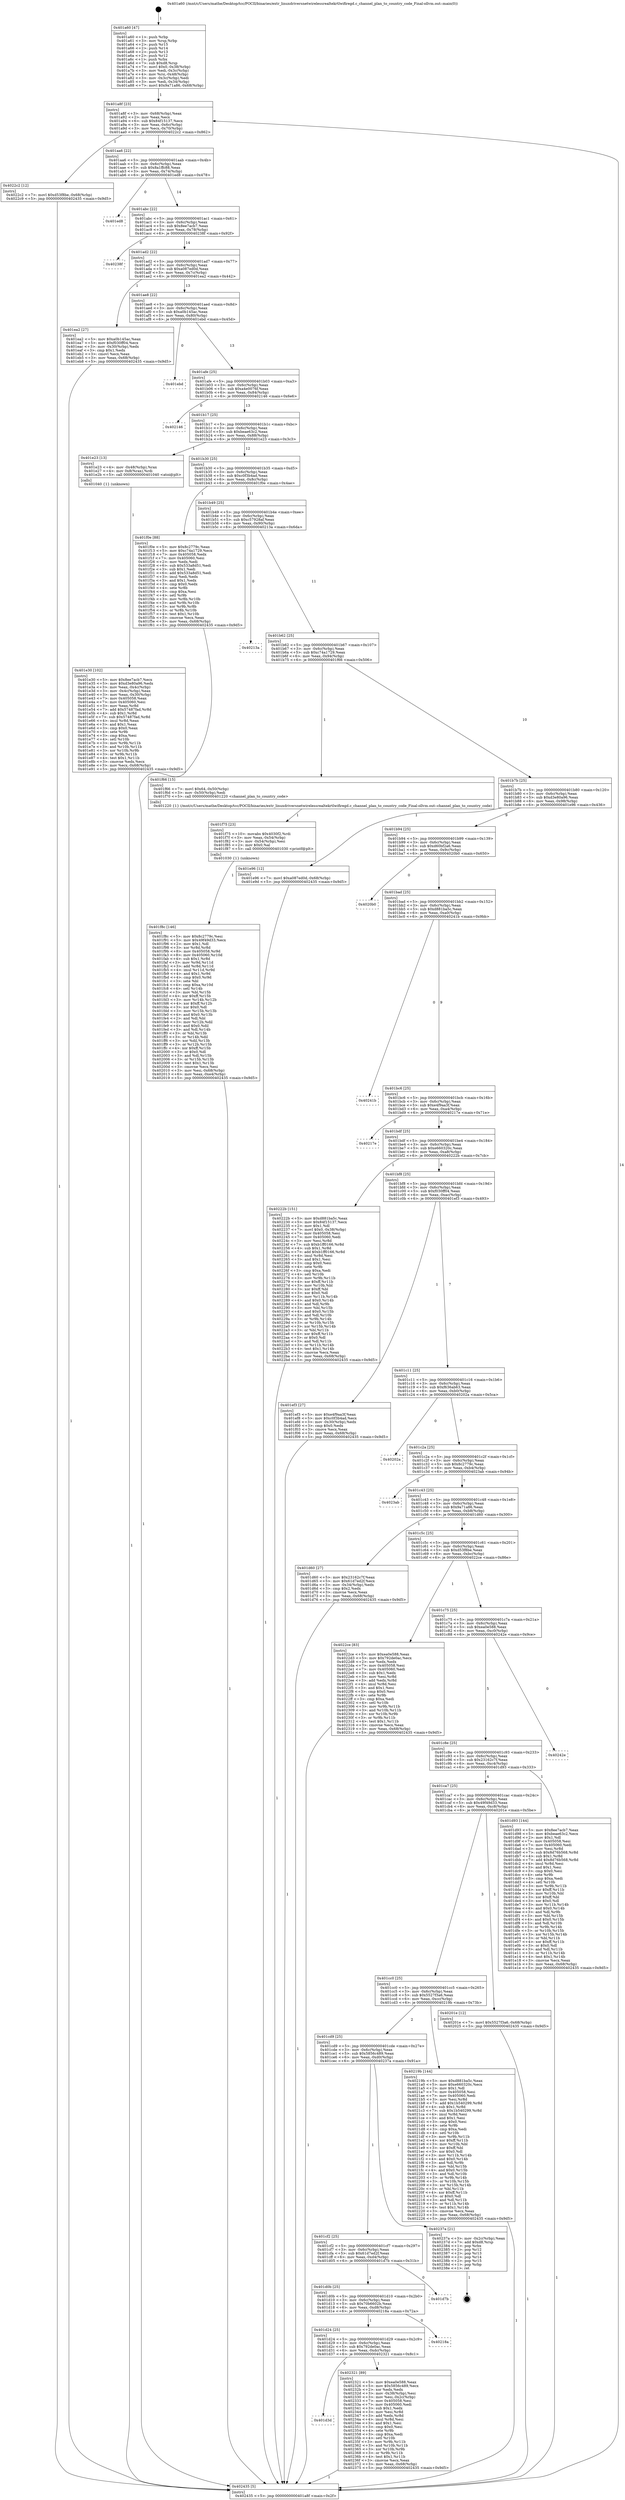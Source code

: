 digraph "0x401a60" {
  label = "0x401a60 (/mnt/c/Users/mathe/Desktop/tcc/POCII/binaries/extr_linuxdriversnetwirelessrealtekrtlwifiregd.c_channel_plan_to_country_code_Final-ollvm.out::main(0))"
  labelloc = "t"
  node[shape=record]

  Entry [label="",width=0.3,height=0.3,shape=circle,fillcolor=black,style=filled]
  "0x401a8f" [label="{
     0x401a8f [23]\l
     | [instrs]\l
     &nbsp;&nbsp;0x401a8f \<+3\>: mov -0x68(%rbp),%eax\l
     &nbsp;&nbsp;0x401a92 \<+2\>: mov %eax,%ecx\l
     &nbsp;&nbsp;0x401a94 \<+6\>: sub $0x84f15137,%ecx\l
     &nbsp;&nbsp;0x401a9a \<+3\>: mov %eax,-0x6c(%rbp)\l
     &nbsp;&nbsp;0x401a9d \<+3\>: mov %ecx,-0x70(%rbp)\l
     &nbsp;&nbsp;0x401aa0 \<+6\>: je 00000000004022c2 \<main+0x862\>\l
  }"]
  "0x4022c2" [label="{
     0x4022c2 [12]\l
     | [instrs]\l
     &nbsp;&nbsp;0x4022c2 \<+7\>: movl $0xd53f8be,-0x68(%rbp)\l
     &nbsp;&nbsp;0x4022c9 \<+5\>: jmp 0000000000402435 \<main+0x9d5\>\l
  }"]
  "0x401aa6" [label="{
     0x401aa6 [22]\l
     | [instrs]\l
     &nbsp;&nbsp;0x401aa6 \<+5\>: jmp 0000000000401aab \<main+0x4b\>\l
     &nbsp;&nbsp;0x401aab \<+3\>: mov -0x6c(%rbp),%eax\l
     &nbsp;&nbsp;0x401aae \<+5\>: sub $0x8a1ffc88,%eax\l
     &nbsp;&nbsp;0x401ab3 \<+3\>: mov %eax,-0x74(%rbp)\l
     &nbsp;&nbsp;0x401ab6 \<+6\>: je 0000000000401ed8 \<main+0x478\>\l
  }"]
  Exit [label="",width=0.3,height=0.3,shape=circle,fillcolor=black,style=filled,peripheries=2]
  "0x401ed8" [label="{
     0x401ed8\l
  }", style=dashed]
  "0x401abc" [label="{
     0x401abc [22]\l
     | [instrs]\l
     &nbsp;&nbsp;0x401abc \<+5\>: jmp 0000000000401ac1 \<main+0x61\>\l
     &nbsp;&nbsp;0x401ac1 \<+3\>: mov -0x6c(%rbp),%eax\l
     &nbsp;&nbsp;0x401ac4 \<+5\>: sub $0x8ee7acb7,%eax\l
     &nbsp;&nbsp;0x401ac9 \<+3\>: mov %eax,-0x78(%rbp)\l
     &nbsp;&nbsp;0x401acc \<+6\>: je 000000000040238f \<main+0x92f\>\l
  }"]
  "0x401d3d" [label="{
     0x401d3d\l
  }", style=dashed]
  "0x40238f" [label="{
     0x40238f\l
  }", style=dashed]
  "0x401ad2" [label="{
     0x401ad2 [22]\l
     | [instrs]\l
     &nbsp;&nbsp;0x401ad2 \<+5\>: jmp 0000000000401ad7 \<main+0x77\>\l
     &nbsp;&nbsp;0x401ad7 \<+3\>: mov -0x6c(%rbp),%eax\l
     &nbsp;&nbsp;0x401ada \<+5\>: sub $0xa087ed0d,%eax\l
     &nbsp;&nbsp;0x401adf \<+3\>: mov %eax,-0x7c(%rbp)\l
     &nbsp;&nbsp;0x401ae2 \<+6\>: je 0000000000401ea2 \<main+0x442\>\l
  }"]
  "0x402321" [label="{
     0x402321 [89]\l
     | [instrs]\l
     &nbsp;&nbsp;0x402321 \<+5\>: mov $0xea0e588,%eax\l
     &nbsp;&nbsp;0x402326 \<+5\>: mov $0x5856c489,%ecx\l
     &nbsp;&nbsp;0x40232b \<+2\>: xor %edx,%edx\l
     &nbsp;&nbsp;0x40232d \<+3\>: mov -0x38(%rbp),%esi\l
     &nbsp;&nbsp;0x402330 \<+3\>: mov %esi,-0x2c(%rbp)\l
     &nbsp;&nbsp;0x402333 \<+7\>: mov 0x405058,%esi\l
     &nbsp;&nbsp;0x40233a \<+7\>: mov 0x405060,%edi\l
     &nbsp;&nbsp;0x402341 \<+3\>: sub $0x1,%edx\l
     &nbsp;&nbsp;0x402344 \<+3\>: mov %esi,%r8d\l
     &nbsp;&nbsp;0x402347 \<+3\>: add %edx,%r8d\l
     &nbsp;&nbsp;0x40234a \<+4\>: imul %r8d,%esi\l
     &nbsp;&nbsp;0x40234e \<+3\>: and $0x1,%esi\l
     &nbsp;&nbsp;0x402351 \<+3\>: cmp $0x0,%esi\l
     &nbsp;&nbsp;0x402354 \<+4\>: sete %r9b\l
     &nbsp;&nbsp;0x402358 \<+3\>: cmp $0xa,%edi\l
     &nbsp;&nbsp;0x40235b \<+4\>: setl %r10b\l
     &nbsp;&nbsp;0x40235f \<+3\>: mov %r9b,%r11b\l
     &nbsp;&nbsp;0x402362 \<+3\>: and %r10b,%r11b\l
     &nbsp;&nbsp;0x402365 \<+3\>: xor %r10b,%r9b\l
     &nbsp;&nbsp;0x402368 \<+3\>: or %r9b,%r11b\l
     &nbsp;&nbsp;0x40236b \<+4\>: test $0x1,%r11b\l
     &nbsp;&nbsp;0x40236f \<+3\>: cmovne %ecx,%eax\l
     &nbsp;&nbsp;0x402372 \<+3\>: mov %eax,-0x68(%rbp)\l
     &nbsp;&nbsp;0x402375 \<+5\>: jmp 0000000000402435 \<main+0x9d5\>\l
  }"]
  "0x401ea2" [label="{
     0x401ea2 [27]\l
     | [instrs]\l
     &nbsp;&nbsp;0x401ea2 \<+5\>: mov $0xa0b145ac,%eax\l
     &nbsp;&nbsp;0x401ea7 \<+5\>: mov $0xf030ff04,%ecx\l
     &nbsp;&nbsp;0x401eac \<+3\>: mov -0x30(%rbp),%edx\l
     &nbsp;&nbsp;0x401eaf \<+3\>: cmp $0x1,%edx\l
     &nbsp;&nbsp;0x401eb2 \<+3\>: cmovl %ecx,%eax\l
     &nbsp;&nbsp;0x401eb5 \<+3\>: mov %eax,-0x68(%rbp)\l
     &nbsp;&nbsp;0x401eb8 \<+5\>: jmp 0000000000402435 \<main+0x9d5\>\l
  }"]
  "0x401ae8" [label="{
     0x401ae8 [22]\l
     | [instrs]\l
     &nbsp;&nbsp;0x401ae8 \<+5\>: jmp 0000000000401aed \<main+0x8d\>\l
     &nbsp;&nbsp;0x401aed \<+3\>: mov -0x6c(%rbp),%eax\l
     &nbsp;&nbsp;0x401af0 \<+5\>: sub $0xa0b145ac,%eax\l
     &nbsp;&nbsp;0x401af5 \<+3\>: mov %eax,-0x80(%rbp)\l
     &nbsp;&nbsp;0x401af8 \<+6\>: je 0000000000401ebd \<main+0x45d\>\l
  }"]
  "0x401d24" [label="{
     0x401d24 [25]\l
     | [instrs]\l
     &nbsp;&nbsp;0x401d24 \<+5\>: jmp 0000000000401d29 \<main+0x2c9\>\l
     &nbsp;&nbsp;0x401d29 \<+3\>: mov -0x6c(%rbp),%eax\l
     &nbsp;&nbsp;0x401d2c \<+5\>: sub $0x792de0ac,%eax\l
     &nbsp;&nbsp;0x401d31 \<+6\>: mov %eax,-0xdc(%rbp)\l
     &nbsp;&nbsp;0x401d37 \<+6\>: je 0000000000402321 \<main+0x8c1\>\l
  }"]
  "0x401ebd" [label="{
     0x401ebd\l
  }", style=dashed]
  "0x401afe" [label="{
     0x401afe [25]\l
     | [instrs]\l
     &nbsp;&nbsp;0x401afe \<+5\>: jmp 0000000000401b03 \<main+0xa3\>\l
     &nbsp;&nbsp;0x401b03 \<+3\>: mov -0x6c(%rbp),%eax\l
     &nbsp;&nbsp;0x401b06 \<+5\>: sub $0xa4e0076f,%eax\l
     &nbsp;&nbsp;0x401b0b \<+6\>: mov %eax,-0x84(%rbp)\l
     &nbsp;&nbsp;0x401b11 \<+6\>: je 0000000000402146 \<main+0x6e6\>\l
  }"]
  "0x40218a" [label="{
     0x40218a\l
  }", style=dashed]
  "0x402146" [label="{
     0x402146\l
  }", style=dashed]
  "0x401b17" [label="{
     0x401b17 [25]\l
     | [instrs]\l
     &nbsp;&nbsp;0x401b17 \<+5\>: jmp 0000000000401b1c \<main+0xbc\>\l
     &nbsp;&nbsp;0x401b1c \<+3\>: mov -0x6c(%rbp),%eax\l
     &nbsp;&nbsp;0x401b1f \<+5\>: sub $0xbeae63c2,%eax\l
     &nbsp;&nbsp;0x401b24 \<+6\>: mov %eax,-0x88(%rbp)\l
     &nbsp;&nbsp;0x401b2a \<+6\>: je 0000000000401e23 \<main+0x3c3\>\l
  }"]
  "0x401d0b" [label="{
     0x401d0b [25]\l
     | [instrs]\l
     &nbsp;&nbsp;0x401d0b \<+5\>: jmp 0000000000401d10 \<main+0x2b0\>\l
     &nbsp;&nbsp;0x401d10 \<+3\>: mov -0x6c(%rbp),%eax\l
     &nbsp;&nbsp;0x401d13 \<+5\>: sub $0x70b6602b,%eax\l
     &nbsp;&nbsp;0x401d18 \<+6\>: mov %eax,-0xd8(%rbp)\l
     &nbsp;&nbsp;0x401d1e \<+6\>: je 000000000040218a \<main+0x72a\>\l
  }"]
  "0x401e23" [label="{
     0x401e23 [13]\l
     | [instrs]\l
     &nbsp;&nbsp;0x401e23 \<+4\>: mov -0x48(%rbp),%rax\l
     &nbsp;&nbsp;0x401e27 \<+4\>: mov 0x8(%rax),%rdi\l
     &nbsp;&nbsp;0x401e2b \<+5\>: call 0000000000401040 \<atoi@plt\>\l
     | [calls]\l
     &nbsp;&nbsp;0x401040 \{1\} (unknown)\l
  }"]
  "0x401b30" [label="{
     0x401b30 [25]\l
     | [instrs]\l
     &nbsp;&nbsp;0x401b30 \<+5\>: jmp 0000000000401b35 \<main+0xd5\>\l
     &nbsp;&nbsp;0x401b35 \<+3\>: mov -0x6c(%rbp),%eax\l
     &nbsp;&nbsp;0x401b38 \<+5\>: sub $0xc0f3b4ad,%eax\l
     &nbsp;&nbsp;0x401b3d \<+6\>: mov %eax,-0x8c(%rbp)\l
     &nbsp;&nbsp;0x401b43 \<+6\>: je 0000000000401f0e \<main+0x4ae\>\l
  }"]
  "0x401d7b" [label="{
     0x401d7b\l
  }", style=dashed]
  "0x401f0e" [label="{
     0x401f0e [88]\l
     | [instrs]\l
     &nbsp;&nbsp;0x401f0e \<+5\>: mov $0x8c2779c,%eax\l
     &nbsp;&nbsp;0x401f13 \<+5\>: mov $0xc74a1729,%ecx\l
     &nbsp;&nbsp;0x401f18 \<+7\>: mov 0x405058,%edx\l
     &nbsp;&nbsp;0x401f1f \<+7\>: mov 0x405060,%esi\l
     &nbsp;&nbsp;0x401f26 \<+2\>: mov %edx,%edi\l
     &nbsp;&nbsp;0x401f28 \<+6\>: sub $0x533a8d51,%edi\l
     &nbsp;&nbsp;0x401f2e \<+3\>: sub $0x1,%edi\l
     &nbsp;&nbsp;0x401f31 \<+6\>: add $0x533a8d51,%edi\l
     &nbsp;&nbsp;0x401f37 \<+3\>: imul %edi,%edx\l
     &nbsp;&nbsp;0x401f3a \<+3\>: and $0x1,%edx\l
     &nbsp;&nbsp;0x401f3d \<+3\>: cmp $0x0,%edx\l
     &nbsp;&nbsp;0x401f40 \<+4\>: sete %r8b\l
     &nbsp;&nbsp;0x401f44 \<+3\>: cmp $0xa,%esi\l
     &nbsp;&nbsp;0x401f47 \<+4\>: setl %r9b\l
     &nbsp;&nbsp;0x401f4b \<+3\>: mov %r8b,%r10b\l
     &nbsp;&nbsp;0x401f4e \<+3\>: and %r9b,%r10b\l
     &nbsp;&nbsp;0x401f51 \<+3\>: xor %r9b,%r8b\l
     &nbsp;&nbsp;0x401f54 \<+3\>: or %r8b,%r10b\l
     &nbsp;&nbsp;0x401f57 \<+4\>: test $0x1,%r10b\l
     &nbsp;&nbsp;0x401f5b \<+3\>: cmovne %ecx,%eax\l
     &nbsp;&nbsp;0x401f5e \<+3\>: mov %eax,-0x68(%rbp)\l
     &nbsp;&nbsp;0x401f61 \<+5\>: jmp 0000000000402435 \<main+0x9d5\>\l
  }"]
  "0x401b49" [label="{
     0x401b49 [25]\l
     | [instrs]\l
     &nbsp;&nbsp;0x401b49 \<+5\>: jmp 0000000000401b4e \<main+0xee\>\l
     &nbsp;&nbsp;0x401b4e \<+3\>: mov -0x6c(%rbp),%eax\l
     &nbsp;&nbsp;0x401b51 \<+5\>: sub $0xc57928af,%eax\l
     &nbsp;&nbsp;0x401b56 \<+6\>: mov %eax,-0x90(%rbp)\l
     &nbsp;&nbsp;0x401b5c \<+6\>: je 000000000040213a \<main+0x6da\>\l
  }"]
  "0x401cf2" [label="{
     0x401cf2 [25]\l
     | [instrs]\l
     &nbsp;&nbsp;0x401cf2 \<+5\>: jmp 0000000000401cf7 \<main+0x297\>\l
     &nbsp;&nbsp;0x401cf7 \<+3\>: mov -0x6c(%rbp),%eax\l
     &nbsp;&nbsp;0x401cfa \<+5\>: sub $0x61d7ed2f,%eax\l
     &nbsp;&nbsp;0x401cff \<+6\>: mov %eax,-0xd4(%rbp)\l
     &nbsp;&nbsp;0x401d05 \<+6\>: je 0000000000401d7b \<main+0x31b\>\l
  }"]
  "0x40213a" [label="{
     0x40213a\l
  }", style=dashed]
  "0x401b62" [label="{
     0x401b62 [25]\l
     | [instrs]\l
     &nbsp;&nbsp;0x401b62 \<+5\>: jmp 0000000000401b67 \<main+0x107\>\l
     &nbsp;&nbsp;0x401b67 \<+3\>: mov -0x6c(%rbp),%eax\l
     &nbsp;&nbsp;0x401b6a \<+5\>: sub $0xc74a1729,%eax\l
     &nbsp;&nbsp;0x401b6f \<+6\>: mov %eax,-0x94(%rbp)\l
     &nbsp;&nbsp;0x401b75 \<+6\>: je 0000000000401f66 \<main+0x506\>\l
  }"]
  "0x40237a" [label="{
     0x40237a [21]\l
     | [instrs]\l
     &nbsp;&nbsp;0x40237a \<+3\>: mov -0x2c(%rbp),%eax\l
     &nbsp;&nbsp;0x40237d \<+7\>: add $0xd8,%rsp\l
     &nbsp;&nbsp;0x402384 \<+1\>: pop %rbx\l
     &nbsp;&nbsp;0x402385 \<+2\>: pop %r12\l
     &nbsp;&nbsp;0x402387 \<+2\>: pop %r13\l
     &nbsp;&nbsp;0x402389 \<+2\>: pop %r14\l
     &nbsp;&nbsp;0x40238b \<+2\>: pop %r15\l
     &nbsp;&nbsp;0x40238d \<+1\>: pop %rbp\l
     &nbsp;&nbsp;0x40238e \<+1\>: ret\l
  }"]
  "0x401f66" [label="{
     0x401f66 [15]\l
     | [instrs]\l
     &nbsp;&nbsp;0x401f66 \<+7\>: movl $0x64,-0x50(%rbp)\l
     &nbsp;&nbsp;0x401f6d \<+3\>: mov -0x50(%rbp),%edi\l
     &nbsp;&nbsp;0x401f70 \<+5\>: call 0000000000401220 \<channel_plan_to_country_code\>\l
     | [calls]\l
     &nbsp;&nbsp;0x401220 \{1\} (/mnt/c/Users/mathe/Desktop/tcc/POCII/binaries/extr_linuxdriversnetwirelessrealtekrtlwifiregd.c_channel_plan_to_country_code_Final-ollvm.out::channel_plan_to_country_code)\l
  }"]
  "0x401b7b" [label="{
     0x401b7b [25]\l
     | [instrs]\l
     &nbsp;&nbsp;0x401b7b \<+5\>: jmp 0000000000401b80 \<main+0x120\>\l
     &nbsp;&nbsp;0x401b80 \<+3\>: mov -0x6c(%rbp),%eax\l
     &nbsp;&nbsp;0x401b83 \<+5\>: sub $0xd3e80a96,%eax\l
     &nbsp;&nbsp;0x401b88 \<+6\>: mov %eax,-0x98(%rbp)\l
     &nbsp;&nbsp;0x401b8e \<+6\>: je 0000000000401e96 \<main+0x436\>\l
  }"]
  "0x401cd9" [label="{
     0x401cd9 [25]\l
     | [instrs]\l
     &nbsp;&nbsp;0x401cd9 \<+5\>: jmp 0000000000401cde \<main+0x27e\>\l
     &nbsp;&nbsp;0x401cde \<+3\>: mov -0x6c(%rbp),%eax\l
     &nbsp;&nbsp;0x401ce1 \<+5\>: sub $0x5856c489,%eax\l
     &nbsp;&nbsp;0x401ce6 \<+6\>: mov %eax,-0xd0(%rbp)\l
     &nbsp;&nbsp;0x401cec \<+6\>: je 000000000040237a \<main+0x91a\>\l
  }"]
  "0x401e96" [label="{
     0x401e96 [12]\l
     | [instrs]\l
     &nbsp;&nbsp;0x401e96 \<+7\>: movl $0xa087ed0d,-0x68(%rbp)\l
     &nbsp;&nbsp;0x401e9d \<+5\>: jmp 0000000000402435 \<main+0x9d5\>\l
  }"]
  "0x401b94" [label="{
     0x401b94 [25]\l
     | [instrs]\l
     &nbsp;&nbsp;0x401b94 \<+5\>: jmp 0000000000401b99 \<main+0x139\>\l
     &nbsp;&nbsp;0x401b99 \<+3\>: mov -0x6c(%rbp),%eax\l
     &nbsp;&nbsp;0x401b9c \<+5\>: sub $0xd60bf2a6,%eax\l
     &nbsp;&nbsp;0x401ba1 \<+6\>: mov %eax,-0x9c(%rbp)\l
     &nbsp;&nbsp;0x401ba7 \<+6\>: je 00000000004020b0 \<main+0x650\>\l
  }"]
  "0x40219b" [label="{
     0x40219b [144]\l
     | [instrs]\l
     &nbsp;&nbsp;0x40219b \<+5\>: mov $0xd881ba5c,%eax\l
     &nbsp;&nbsp;0x4021a0 \<+5\>: mov $0xe660320c,%ecx\l
     &nbsp;&nbsp;0x4021a5 \<+2\>: mov $0x1,%dl\l
     &nbsp;&nbsp;0x4021a7 \<+7\>: mov 0x405058,%esi\l
     &nbsp;&nbsp;0x4021ae \<+7\>: mov 0x405060,%edi\l
     &nbsp;&nbsp;0x4021b5 \<+3\>: mov %esi,%r8d\l
     &nbsp;&nbsp;0x4021b8 \<+7\>: add $0x1b540299,%r8d\l
     &nbsp;&nbsp;0x4021bf \<+4\>: sub $0x1,%r8d\l
     &nbsp;&nbsp;0x4021c3 \<+7\>: sub $0x1b540299,%r8d\l
     &nbsp;&nbsp;0x4021ca \<+4\>: imul %r8d,%esi\l
     &nbsp;&nbsp;0x4021ce \<+3\>: and $0x1,%esi\l
     &nbsp;&nbsp;0x4021d1 \<+3\>: cmp $0x0,%esi\l
     &nbsp;&nbsp;0x4021d4 \<+4\>: sete %r9b\l
     &nbsp;&nbsp;0x4021d8 \<+3\>: cmp $0xa,%edi\l
     &nbsp;&nbsp;0x4021db \<+4\>: setl %r10b\l
     &nbsp;&nbsp;0x4021df \<+3\>: mov %r9b,%r11b\l
     &nbsp;&nbsp;0x4021e2 \<+4\>: xor $0xff,%r11b\l
     &nbsp;&nbsp;0x4021e6 \<+3\>: mov %r10b,%bl\l
     &nbsp;&nbsp;0x4021e9 \<+3\>: xor $0xff,%bl\l
     &nbsp;&nbsp;0x4021ec \<+3\>: xor $0x0,%dl\l
     &nbsp;&nbsp;0x4021ef \<+3\>: mov %r11b,%r14b\l
     &nbsp;&nbsp;0x4021f2 \<+4\>: and $0x0,%r14b\l
     &nbsp;&nbsp;0x4021f6 \<+3\>: and %dl,%r9b\l
     &nbsp;&nbsp;0x4021f9 \<+3\>: mov %bl,%r15b\l
     &nbsp;&nbsp;0x4021fc \<+4\>: and $0x0,%r15b\l
     &nbsp;&nbsp;0x402200 \<+3\>: and %dl,%r10b\l
     &nbsp;&nbsp;0x402203 \<+3\>: or %r9b,%r14b\l
     &nbsp;&nbsp;0x402206 \<+3\>: or %r10b,%r15b\l
     &nbsp;&nbsp;0x402209 \<+3\>: xor %r15b,%r14b\l
     &nbsp;&nbsp;0x40220c \<+3\>: or %bl,%r11b\l
     &nbsp;&nbsp;0x40220f \<+4\>: xor $0xff,%r11b\l
     &nbsp;&nbsp;0x402213 \<+3\>: or $0x0,%dl\l
     &nbsp;&nbsp;0x402216 \<+3\>: and %dl,%r11b\l
     &nbsp;&nbsp;0x402219 \<+3\>: or %r11b,%r14b\l
     &nbsp;&nbsp;0x40221c \<+4\>: test $0x1,%r14b\l
     &nbsp;&nbsp;0x402220 \<+3\>: cmovne %ecx,%eax\l
     &nbsp;&nbsp;0x402223 \<+3\>: mov %eax,-0x68(%rbp)\l
     &nbsp;&nbsp;0x402226 \<+5\>: jmp 0000000000402435 \<main+0x9d5\>\l
  }"]
  "0x4020b0" [label="{
     0x4020b0\l
  }", style=dashed]
  "0x401bad" [label="{
     0x401bad [25]\l
     | [instrs]\l
     &nbsp;&nbsp;0x401bad \<+5\>: jmp 0000000000401bb2 \<main+0x152\>\l
     &nbsp;&nbsp;0x401bb2 \<+3\>: mov -0x6c(%rbp),%eax\l
     &nbsp;&nbsp;0x401bb5 \<+5\>: sub $0xd881ba5c,%eax\l
     &nbsp;&nbsp;0x401bba \<+6\>: mov %eax,-0xa0(%rbp)\l
     &nbsp;&nbsp;0x401bc0 \<+6\>: je 000000000040241b \<main+0x9bb\>\l
  }"]
  "0x401cc0" [label="{
     0x401cc0 [25]\l
     | [instrs]\l
     &nbsp;&nbsp;0x401cc0 \<+5\>: jmp 0000000000401cc5 \<main+0x265\>\l
     &nbsp;&nbsp;0x401cc5 \<+3\>: mov -0x6c(%rbp),%eax\l
     &nbsp;&nbsp;0x401cc8 \<+5\>: sub $0x5527f3a6,%eax\l
     &nbsp;&nbsp;0x401ccd \<+6\>: mov %eax,-0xcc(%rbp)\l
     &nbsp;&nbsp;0x401cd3 \<+6\>: je 000000000040219b \<main+0x73b\>\l
  }"]
  "0x40241b" [label="{
     0x40241b\l
  }", style=dashed]
  "0x401bc6" [label="{
     0x401bc6 [25]\l
     | [instrs]\l
     &nbsp;&nbsp;0x401bc6 \<+5\>: jmp 0000000000401bcb \<main+0x16b\>\l
     &nbsp;&nbsp;0x401bcb \<+3\>: mov -0x6c(%rbp),%eax\l
     &nbsp;&nbsp;0x401bce \<+5\>: sub $0xe4f9aa3f,%eax\l
     &nbsp;&nbsp;0x401bd3 \<+6\>: mov %eax,-0xa4(%rbp)\l
     &nbsp;&nbsp;0x401bd9 \<+6\>: je 000000000040217e \<main+0x71e\>\l
  }"]
  "0x40201e" [label="{
     0x40201e [12]\l
     | [instrs]\l
     &nbsp;&nbsp;0x40201e \<+7\>: movl $0x5527f3a6,-0x68(%rbp)\l
     &nbsp;&nbsp;0x402025 \<+5\>: jmp 0000000000402435 \<main+0x9d5\>\l
  }"]
  "0x40217e" [label="{
     0x40217e\l
  }", style=dashed]
  "0x401bdf" [label="{
     0x401bdf [25]\l
     | [instrs]\l
     &nbsp;&nbsp;0x401bdf \<+5\>: jmp 0000000000401be4 \<main+0x184\>\l
     &nbsp;&nbsp;0x401be4 \<+3\>: mov -0x6c(%rbp),%eax\l
     &nbsp;&nbsp;0x401be7 \<+5\>: sub $0xe660320c,%eax\l
     &nbsp;&nbsp;0x401bec \<+6\>: mov %eax,-0xa8(%rbp)\l
     &nbsp;&nbsp;0x401bf2 \<+6\>: je 000000000040222b \<main+0x7cb\>\l
  }"]
  "0x401f8c" [label="{
     0x401f8c [146]\l
     | [instrs]\l
     &nbsp;&nbsp;0x401f8c \<+5\>: mov $0x8c2779c,%esi\l
     &nbsp;&nbsp;0x401f91 \<+5\>: mov $0x49f49d33,%ecx\l
     &nbsp;&nbsp;0x401f96 \<+2\>: mov $0x1,%dl\l
     &nbsp;&nbsp;0x401f98 \<+3\>: xor %r8d,%r8d\l
     &nbsp;&nbsp;0x401f9b \<+8\>: mov 0x405058,%r9d\l
     &nbsp;&nbsp;0x401fa3 \<+8\>: mov 0x405060,%r10d\l
     &nbsp;&nbsp;0x401fab \<+4\>: sub $0x1,%r8d\l
     &nbsp;&nbsp;0x401faf \<+3\>: mov %r9d,%r11d\l
     &nbsp;&nbsp;0x401fb2 \<+3\>: add %r8d,%r11d\l
     &nbsp;&nbsp;0x401fb5 \<+4\>: imul %r11d,%r9d\l
     &nbsp;&nbsp;0x401fb9 \<+4\>: and $0x1,%r9d\l
     &nbsp;&nbsp;0x401fbd \<+4\>: cmp $0x0,%r9d\l
     &nbsp;&nbsp;0x401fc1 \<+3\>: sete %bl\l
     &nbsp;&nbsp;0x401fc4 \<+4\>: cmp $0xa,%r10d\l
     &nbsp;&nbsp;0x401fc8 \<+4\>: setl %r14b\l
     &nbsp;&nbsp;0x401fcc \<+3\>: mov %bl,%r15b\l
     &nbsp;&nbsp;0x401fcf \<+4\>: xor $0xff,%r15b\l
     &nbsp;&nbsp;0x401fd3 \<+3\>: mov %r14b,%r12b\l
     &nbsp;&nbsp;0x401fd6 \<+4\>: xor $0xff,%r12b\l
     &nbsp;&nbsp;0x401fda \<+3\>: xor $0x0,%dl\l
     &nbsp;&nbsp;0x401fdd \<+3\>: mov %r15b,%r13b\l
     &nbsp;&nbsp;0x401fe0 \<+4\>: and $0x0,%r13b\l
     &nbsp;&nbsp;0x401fe4 \<+2\>: and %dl,%bl\l
     &nbsp;&nbsp;0x401fe6 \<+3\>: mov %r12b,%dil\l
     &nbsp;&nbsp;0x401fe9 \<+4\>: and $0x0,%dil\l
     &nbsp;&nbsp;0x401fed \<+3\>: and %dl,%r14b\l
     &nbsp;&nbsp;0x401ff0 \<+3\>: or %bl,%r13b\l
     &nbsp;&nbsp;0x401ff3 \<+3\>: or %r14b,%dil\l
     &nbsp;&nbsp;0x401ff6 \<+3\>: xor %dil,%r13b\l
     &nbsp;&nbsp;0x401ff9 \<+3\>: or %r12b,%r15b\l
     &nbsp;&nbsp;0x401ffc \<+4\>: xor $0xff,%r15b\l
     &nbsp;&nbsp;0x402000 \<+3\>: or $0x0,%dl\l
     &nbsp;&nbsp;0x402003 \<+3\>: and %dl,%r15b\l
     &nbsp;&nbsp;0x402006 \<+3\>: or %r15b,%r13b\l
     &nbsp;&nbsp;0x402009 \<+4\>: test $0x1,%r13b\l
     &nbsp;&nbsp;0x40200d \<+3\>: cmovne %ecx,%esi\l
     &nbsp;&nbsp;0x402010 \<+3\>: mov %esi,-0x68(%rbp)\l
     &nbsp;&nbsp;0x402013 \<+6\>: mov %eax,-0xe4(%rbp)\l
     &nbsp;&nbsp;0x402019 \<+5\>: jmp 0000000000402435 \<main+0x9d5\>\l
  }"]
  "0x40222b" [label="{
     0x40222b [151]\l
     | [instrs]\l
     &nbsp;&nbsp;0x40222b \<+5\>: mov $0xd881ba5c,%eax\l
     &nbsp;&nbsp;0x402230 \<+5\>: mov $0x84f15137,%ecx\l
     &nbsp;&nbsp;0x402235 \<+2\>: mov $0x1,%dl\l
     &nbsp;&nbsp;0x402237 \<+7\>: movl $0x0,-0x38(%rbp)\l
     &nbsp;&nbsp;0x40223e \<+7\>: mov 0x405058,%esi\l
     &nbsp;&nbsp;0x402245 \<+7\>: mov 0x405060,%edi\l
     &nbsp;&nbsp;0x40224c \<+3\>: mov %esi,%r8d\l
     &nbsp;&nbsp;0x40224f \<+7\>: sub $0xb1ff0166,%r8d\l
     &nbsp;&nbsp;0x402256 \<+4\>: sub $0x1,%r8d\l
     &nbsp;&nbsp;0x40225a \<+7\>: add $0xb1ff0166,%r8d\l
     &nbsp;&nbsp;0x402261 \<+4\>: imul %r8d,%esi\l
     &nbsp;&nbsp;0x402265 \<+3\>: and $0x1,%esi\l
     &nbsp;&nbsp;0x402268 \<+3\>: cmp $0x0,%esi\l
     &nbsp;&nbsp;0x40226b \<+4\>: sete %r9b\l
     &nbsp;&nbsp;0x40226f \<+3\>: cmp $0xa,%edi\l
     &nbsp;&nbsp;0x402272 \<+4\>: setl %r10b\l
     &nbsp;&nbsp;0x402276 \<+3\>: mov %r9b,%r11b\l
     &nbsp;&nbsp;0x402279 \<+4\>: xor $0xff,%r11b\l
     &nbsp;&nbsp;0x40227d \<+3\>: mov %r10b,%bl\l
     &nbsp;&nbsp;0x402280 \<+3\>: xor $0xff,%bl\l
     &nbsp;&nbsp;0x402283 \<+3\>: xor $0x0,%dl\l
     &nbsp;&nbsp;0x402286 \<+3\>: mov %r11b,%r14b\l
     &nbsp;&nbsp;0x402289 \<+4\>: and $0x0,%r14b\l
     &nbsp;&nbsp;0x40228d \<+3\>: and %dl,%r9b\l
     &nbsp;&nbsp;0x402290 \<+3\>: mov %bl,%r15b\l
     &nbsp;&nbsp;0x402293 \<+4\>: and $0x0,%r15b\l
     &nbsp;&nbsp;0x402297 \<+3\>: and %dl,%r10b\l
     &nbsp;&nbsp;0x40229a \<+3\>: or %r9b,%r14b\l
     &nbsp;&nbsp;0x40229d \<+3\>: or %r10b,%r15b\l
     &nbsp;&nbsp;0x4022a0 \<+3\>: xor %r15b,%r14b\l
     &nbsp;&nbsp;0x4022a3 \<+3\>: or %bl,%r11b\l
     &nbsp;&nbsp;0x4022a6 \<+4\>: xor $0xff,%r11b\l
     &nbsp;&nbsp;0x4022aa \<+3\>: or $0x0,%dl\l
     &nbsp;&nbsp;0x4022ad \<+3\>: and %dl,%r11b\l
     &nbsp;&nbsp;0x4022b0 \<+3\>: or %r11b,%r14b\l
     &nbsp;&nbsp;0x4022b3 \<+4\>: test $0x1,%r14b\l
     &nbsp;&nbsp;0x4022b7 \<+3\>: cmovne %ecx,%eax\l
     &nbsp;&nbsp;0x4022ba \<+3\>: mov %eax,-0x68(%rbp)\l
     &nbsp;&nbsp;0x4022bd \<+5\>: jmp 0000000000402435 \<main+0x9d5\>\l
  }"]
  "0x401bf8" [label="{
     0x401bf8 [25]\l
     | [instrs]\l
     &nbsp;&nbsp;0x401bf8 \<+5\>: jmp 0000000000401bfd \<main+0x19d\>\l
     &nbsp;&nbsp;0x401bfd \<+3\>: mov -0x6c(%rbp),%eax\l
     &nbsp;&nbsp;0x401c00 \<+5\>: sub $0xf030ff04,%eax\l
     &nbsp;&nbsp;0x401c05 \<+6\>: mov %eax,-0xac(%rbp)\l
     &nbsp;&nbsp;0x401c0b \<+6\>: je 0000000000401ef3 \<main+0x493\>\l
  }"]
  "0x401f75" [label="{
     0x401f75 [23]\l
     | [instrs]\l
     &nbsp;&nbsp;0x401f75 \<+10\>: movabs $0x4030f2,%rdi\l
     &nbsp;&nbsp;0x401f7f \<+3\>: mov %eax,-0x54(%rbp)\l
     &nbsp;&nbsp;0x401f82 \<+3\>: mov -0x54(%rbp),%esi\l
     &nbsp;&nbsp;0x401f85 \<+2\>: mov $0x0,%al\l
     &nbsp;&nbsp;0x401f87 \<+5\>: call 0000000000401030 \<printf@plt\>\l
     | [calls]\l
     &nbsp;&nbsp;0x401030 \{1\} (unknown)\l
  }"]
  "0x401ef3" [label="{
     0x401ef3 [27]\l
     | [instrs]\l
     &nbsp;&nbsp;0x401ef3 \<+5\>: mov $0xe4f9aa3f,%eax\l
     &nbsp;&nbsp;0x401ef8 \<+5\>: mov $0xc0f3b4ad,%ecx\l
     &nbsp;&nbsp;0x401efd \<+3\>: mov -0x30(%rbp),%edx\l
     &nbsp;&nbsp;0x401f00 \<+3\>: cmp $0x0,%edx\l
     &nbsp;&nbsp;0x401f03 \<+3\>: cmove %ecx,%eax\l
     &nbsp;&nbsp;0x401f06 \<+3\>: mov %eax,-0x68(%rbp)\l
     &nbsp;&nbsp;0x401f09 \<+5\>: jmp 0000000000402435 \<main+0x9d5\>\l
  }"]
  "0x401c11" [label="{
     0x401c11 [25]\l
     | [instrs]\l
     &nbsp;&nbsp;0x401c11 \<+5\>: jmp 0000000000401c16 \<main+0x1b6\>\l
     &nbsp;&nbsp;0x401c16 \<+3\>: mov -0x6c(%rbp),%eax\l
     &nbsp;&nbsp;0x401c19 \<+5\>: sub $0xf636ab63,%eax\l
     &nbsp;&nbsp;0x401c1e \<+6\>: mov %eax,-0xb0(%rbp)\l
     &nbsp;&nbsp;0x401c24 \<+6\>: je 000000000040202a \<main+0x5ca\>\l
  }"]
  "0x401e30" [label="{
     0x401e30 [102]\l
     | [instrs]\l
     &nbsp;&nbsp;0x401e30 \<+5\>: mov $0x8ee7acb7,%ecx\l
     &nbsp;&nbsp;0x401e35 \<+5\>: mov $0xd3e80a96,%edx\l
     &nbsp;&nbsp;0x401e3a \<+3\>: mov %eax,-0x4c(%rbp)\l
     &nbsp;&nbsp;0x401e3d \<+3\>: mov -0x4c(%rbp),%eax\l
     &nbsp;&nbsp;0x401e40 \<+3\>: mov %eax,-0x30(%rbp)\l
     &nbsp;&nbsp;0x401e43 \<+7\>: mov 0x405058,%eax\l
     &nbsp;&nbsp;0x401e4a \<+7\>: mov 0x405060,%esi\l
     &nbsp;&nbsp;0x401e51 \<+3\>: mov %eax,%r8d\l
     &nbsp;&nbsp;0x401e54 \<+7\>: add $0x57487fad,%r8d\l
     &nbsp;&nbsp;0x401e5b \<+4\>: sub $0x1,%r8d\l
     &nbsp;&nbsp;0x401e5f \<+7\>: sub $0x57487fad,%r8d\l
     &nbsp;&nbsp;0x401e66 \<+4\>: imul %r8d,%eax\l
     &nbsp;&nbsp;0x401e6a \<+3\>: and $0x1,%eax\l
     &nbsp;&nbsp;0x401e6d \<+3\>: cmp $0x0,%eax\l
     &nbsp;&nbsp;0x401e70 \<+4\>: sete %r9b\l
     &nbsp;&nbsp;0x401e74 \<+3\>: cmp $0xa,%esi\l
     &nbsp;&nbsp;0x401e77 \<+4\>: setl %r10b\l
     &nbsp;&nbsp;0x401e7b \<+3\>: mov %r9b,%r11b\l
     &nbsp;&nbsp;0x401e7e \<+3\>: and %r10b,%r11b\l
     &nbsp;&nbsp;0x401e81 \<+3\>: xor %r10b,%r9b\l
     &nbsp;&nbsp;0x401e84 \<+3\>: or %r9b,%r11b\l
     &nbsp;&nbsp;0x401e87 \<+4\>: test $0x1,%r11b\l
     &nbsp;&nbsp;0x401e8b \<+3\>: cmovne %edx,%ecx\l
     &nbsp;&nbsp;0x401e8e \<+3\>: mov %ecx,-0x68(%rbp)\l
     &nbsp;&nbsp;0x401e91 \<+5\>: jmp 0000000000402435 \<main+0x9d5\>\l
  }"]
  "0x40202a" [label="{
     0x40202a\l
  }", style=dashed]
  "0x401c2a" [label="{
     0x401c2a [25]\l
     | [instrs]\l
     &nbsp;&nbsp;0x401c2a \<+5\>: jmp 0000000000401c2f \<main+0x1cf\>\l
     &nbsp;&nbsp;0x401c2f \<+3\>: mov -0x6c(%rbp),%eax\l
     &nbsp;&nbsp;0x401c32 \<+5\>: sub $0x8c2779c,%eax\l
     &nbsp;&nbsp;0x401c37 \<+6\>: mov %eax,-0xb4(%rbp)\l
     &nbsp;&nbsp;0x401c3d \<+6\>: je 00000000004023ab \<main+0x94b\>\l
  }"]
  "0x401ca7" [label="{
     0x401ca7 [25]\l
     | [instrs]\l
     &nbsp;&nbsp;0x401ca7 \<+5\>: jmp 0000000000401cac \<main+0x24c\>\l
     &nbsp;&nbsp;0x401cac \<+3\>: mov -0x6c(%rbp),%eax\l
     &nbsp;&nbsp;0x401caf \<+5\>: sub $0x49f49d33,%eax\l
     &nbsp;&nbsp;0x401cb4 \<+6\>: mov %eax,-0xc8(%rbp)\l
     &nbsp;&nbsp;0x401cba \<+6\>: je 000000000040201e \<main+0x5be\>\l
  }"]
  "0x4023ab" [label="{
     0x4023ab\l
  }", style=dashed]
  "0x401c43" [label="{
     0x401c43 [25]\l
     | [instrs]\l
     &nbsp;&nbsp;0x401c43 \<+5\>: jmp 0000000000401c48 \<main+0x1e8\>\l
     &nbsp;&nbsp;0x401c48 \<+3\>: mov -0x6c(%rbp),%eax\l
     &nbsp;&nbsp;0x401c4b \<+5\>: sub $0x9a71a86,%eax\l
     &nbsp;&nbsp;0x401c50 \<+6\>: mov %eax,-0xb8(%rbp)\l
     &nbsp;&nbsp;0x401c56 \<+6\>: je 0000000000401d60 \<main+0x300\>\l
  }"]
  "0x401d93" [label="{
     0x401d93 [144]\l
     | [instrs]\l
     &nbsp;&nbsp;0x401d93 \<+5\>: mov $0x8ee7acb7,%eax\l
     &nbsp;&nbsp;0x401d98 \<+5\>: mov $0xbeae63c2,%ecx\l
     &nbsp;&nbsp;0x401d9d \<+2\>: mov $0x1,%dl\l
     &nbsp;&nbsp;0x401d9f \<+7\>: mov 0x405058,%esi\l
     &nbsp;&nbsp;0x401da6 \<+7\>: mov 0x405060,%edi\l
     &nbsp;&nbsp;0x401dad \<+3\>: mov %esi,%r8d\l
     &nbsp;&nbsp;0x401db0 \<+7\>: sub $0x8d76b568,%r8d\l
     &nbsp;&nbsp;0x401db7 \<+4\>: sub $0x1,%r8d\l
     &nbsp;&nbsp;0x401dbb \<+7\>: add $0x8d76b568,%r8d\l
     &nbsp;&nbsp;0x401dc2 \<+4\>: imul %r8d,%esi\l
     &nbsp;&nbsp;0x401dc6 \<+3\>: and $0x1,%esi\l
     &nbsp;&nbsp;0x401dc9 \<+3\>: cmp $0x0,%esi\l
     &nbsp;&nbsp;0x401dcc \<+4\>: sete %r9b\l
     &nbsp;&nbsp;0x401dd0 \<+3\>: cmp $0xa,%edi\l
     &nbsp;&nbsp;0x401dd3 \<+4\>: setl %r10b\l
     &nbsp;&nbsp;0x401dd7 \<+3\>: mov %r9b,%r11b\l
     &nbsp;&nbsp;0x401dda \<+4\>: xor $0xff,%r11b\l
     &nbsp;&nbsp;0x401dde \<+3\>: mov %r10b,%bl\l
     &nbsp;&nbsp;0x401de1 \<+3\>: xor $0xff,%bl\l
     &nbsp;&nbsp;0x401de4 \<+3\>: xor $0x0,%dl\l
     &nbsp;&nbsp;0x401de7 \<+3\>: mov %r11b,%r14b\l
     &nbsp;&nbsp;0x401dea \<+4\>: and $0x0,%r14b\l
     &nbsp;&nbsp;0x401dee \<+3\>: and %dl,%r9b\l
     &nbsp;&nbsp;0x401df1 \<+3\>: mov %bl,%r15b\l
     &nbsp;&nbsp;0x401df4 \<+4\>: and $0x0,%r15b\l
     &nbsp;&nbsp;0x401df8 \<+3\>: and %dl,%r10b\l
     &nbsp;&nbsp;0x401dfb \<+3\>: or %r9b,%r14b\l
     &nbsp;&nbsp;0x401dfe \<+3\>: or %r10b,%r15b\l
     &nbsp;&nbsp;0x401e01 \<+3\>: xor %r15b,%r14b\l
     &nbsp;&nbsp;0x401e04 \<+3\>: or %bl,%r11b\l
     &nbsp;&nbsp;0x401e07 \<+4\>: xor $0xff,%r11b\l
     &nbsp;&nbsp;0x401e0b \<+3\>: or $0x0,%dl\l
     &nbsp;&nbsp;0x401e0e \<+3\>: and %dl,%r11b\l
     &nbsp;&nbsp;0x401e11 \<+3\>: or %r11b,%r14b\l
     &nbsp;&nbsp;0x401e14 \<+4\>: test $0x1,%r14b\l
     &nbsp;&nbsp;0x401e18 \<+3\>: cmovne %ecx,%eax\l
     &nbsp;&nbsp;0x401e1b \<+3\>: mov %eax,-0x68(%rbp)\l
     &nbsp;&nbsp;0x401e1e \<+5\>: jmp 0000000000402435 \<main+0x9d5\>\l
  }"]
  "0x401d60" [label="{
     0x401d60 [27]\l
     | [instrs]\l
     &nbsp;&nbsp;0x401d60 \<+5\>: mov $0x23162c7f,%eax\l
     &nbsp;&nbsp;0x401d65 \<+5\>: mov $0x61d7ed2f,%ecx\l
     &nbsp;&nbsp;0x401d6a \<+3\>: mov -0x34(%rbp),%edx\l
     &nbsp;&nbsp;0x401d6d \<+3\>: cmp $0x2,%edx\l
     &nbsp;&nbsp;0x401d70 \<+3\>: cmovne %ecx,%eax\l
     &nbsp;&nbsp;0x401d73 \<+3\>: mov %eax,-0x68(%rbp)\l
     &nbsp;&nbsp;0x401d76 \<+5\>: jmp 0000000000402435 \<main+0x9d5\>\l
  }"]
  "0x401c5c" [label="{
     0x401c5c [25]\l
     | [instrs]\l
     &nbsp;&nbsp;0x401c5c \<+5\>: jmp 0000000000401c61 \<main+0x201\>\l
     &nbsp;&nbsp;0x401c61 \<+3\>: mov -0x6c(%rbp),%eax\l
     &nbsp;&nbsp;0x401c64 \<+5\>: sub $0xd53f8be,%eax\l
     &nbsp;&nbsp;0x401c69 \<+6\>: mov %eax,-0xbc(%rbp)\l
     &nbsp;&nbsp;0x401c6f \<+6\>: je 00000000004022ce \<main+0x86e\>\l
  }"]
  "0x402435" [label="{
     0x402435 [5]\l
     | [instrs]\l
     &nbsp;&nbsp;0x402435 \<+5\>: jmp 0000000000401a8f \<main+0x2f\>\l
  }"]
  "0x401a60" [label="{
     0x401a60 [47]\l
     | [instrs]\l
     &nbsp;&nbsp;0x401a60 \<+1\>: push %rbp\l
     &nbsp;&nbsp;0x401a61 \<+3\>: mov %rsp,%rbp\l
     &nbsp;&nbsp;0x401a64 \<+2\>: push %r15\l
     &nbsp;&nbsp;0x401a66 \<+2\>: push %r14\l
     &nbsp;&nbsp;0x401a68 \<+2\>: push %r13\l
     &nbsp;&nbsp;0x401a6a \<+2\>: push %r12\l
     &nbsp;&nbsp;0x401a6c \<+1\>: push %rbx\l
     &nbsp;&nbsp;0x401a6d \<+7\>: sub $0xd8,%rsp\l
     &nbsp;&nbsp;0x401a74 \<+7\>: movl $0x0,-0x38(%rbp)\l
     &nbsp;&nbsp;0x401a7b \<+3\>: mov %edi,-0x3c(%rbp)\l
     &nbsp;&nbsp;0x401a7e \<+4\>: mov %rsi,-0x48(%rbp)\l
     &nbsp;&nbsp;0x401a82 \<+3\>: mov -0x3c(%rbp),%edi\l
     &nbsp;&nbsp;0x401a85 \<+3\>: mov %edi,-0x34(%rbp)\l
     &nbsp;&nbsp;0x401a88 \<+7\>: movl $0x9a71a86,-0x68(%rbp)\l
  }"]
  "0x401c8e" [label="{
     0x401c8e [25]\l
     | [instrs]\l
     &nbsp;&nbsp;0x401c8e \<+5\>: jmp 0000000000401c93 \<main+0x233\>\l
     &nbsp;&nbsp;0x401c93 \<+3\>: mov -0x6c(%rbp),%eax\l
     &nbsp;&nbsp;0x401c96 \<+5\>: sub $0x23162c7f,%eax\l
     &nbsp;&nbsp;0x401c9b \<+6\>: mov %eax,-0xc4(%rbp)\l
     &nbsp;&nbsp;0x401ca1 \<+6\>: je 0000000000401d93 \<main+0x333\>\l
  }"]
  "0x4022ce" [label="{
     0x4022ce [83]\l
     | [instrs]\l
     &nbsp;&nbsp;0x4022ce \<+5\>: mov $0xea0e588,%eax\l
     &nbsp;&nbsp;0x4022d3 \<+5\>: mov $0x792de0ac,%ecx\l
     &nbsp;&nbsp;0x4022d8 \<+2\>: xor %edx,%edx\l
     &nbsp;&nbsp;0x4022da \<+7\>: mov 0x405058,%esi\l
     &nbsp;&nbsp;0x4022e1 \<+7\>: mov 0x405060,%edi\l
     &nbsp;&nbsp;0x4022e8 \<+3\>: sub $0x1,%edx\l
     &nbsp;&nbsp;0x4022eb \<+3\>: mov %esi,%r8d\l
     &nbsp;&nbsp;0x4022ee \<+3\>: add %edx,%r8d\l
     &nbsp;&nbsp;0x4022f1 \<+4\>: imul %r8d,%esi\l
     &nbsp;&nbsp;0x4022f5 \<+3\>: and $0x1,%esi\l
     &nbsp;&nbsp;0x4022f8 \<+3\>: cmp $0x0,%esi\l
     &nbsp;&nbsp;0x4022fb \<+4\>: sete %r9b\l
     &nbsp;&nbsp;0x4022ff \<+3\>: cmp $0xa,%edi\l
     &nbsp;&nbsp;0x402302 \<+4\>: setl %r10b\l
     &nbsp;&nbsp;0x402306 \<+3\>: mov %r9b,%r11b\l
     &nbsp;&nbsp;0x402309 \<+3\>: and %r10b,%r11b\l
     &nbsp;&nbsp;0x40230c \<+3\>: xor %r10b,%r9b\l
     &nbsp;&nbsp;0x40230f \<+3\>: or %r9b,%r11b\l
     &nbsp;&nbsp;0x402312 \<+4\>: test $0x1,%r11b\l
     &nbsp;&nbsp;0x402316 \<+3\>: cmovne %ecx,%eax\l
     &nbsp;&nbsp;0x402319 \<+3\>: mov %eax,-0x68(%rbp)\l
     &nbsp;&nbsp;0x40231c \<+5\>: jmp 0000000000402435 \<main+0x9d5\>\l
  }"]
  "0x401c75" [label="{
     0x401c75 [25]\l
     | [instrs]\l
     &nbsp;&nbsp;0x401c75 \<+5\>: jmp 0000000000401c7a \<main+0x21a\>\l
     &nbsp;&nbsp;0x401c7a \<+3\>: mov -0x6c(%rbp),%eax\l
     &nbsp;&nbsp;0x401c7d \<+5\>: sub $0xea0e588,%eax\l
     &nbsp;&nbsp;0x401c82 \<+6\>: mov %eax,-0xc0(%rbp)\l
     &nbsp;&nbsp;0x401c88 \<+6\>: je 000000000040242e \<main+0x9ce\>\l
  }"]
  "0x40242e" [label="{
     0x40242e\l
  }", style=dashed]
  Entry -> "0x401a60" [label=" 1"]
  "0x401a8f" -> "0x4022c2" [label=" 1"]
  "0x401a8f" -> "0x401aa6" [label=" 14"]
  "0x40237a" -> Exit [label=" 1"]
  "0x401aa6" -> "0x401ed8" [label=" 0"]
  "0x401aa6" -> "0x401abc" [label=" 14"]
  "0x402321" -> "0x402435" [label=" 1"]
  "0x401abc" -> "0x40238f" [label=" 0"]
  "0x401abc" -> "0x401ad2" [label=" 14"]
  "0x401d24" -> "0x401d3d" [label=" 0"]
  "0x401ad2" -> "0x401ea2" [label=" 1"]
  "0x401ad2" -> "0x401ae8" [label=" 13"]
  "0x401d24" -> "0x402321" [label=" 1"]
  "0x401ae8" -> "0x401ebd" [label=" 0"]
  "0x401ae8" -> "0x401afe" [label=" 13"]
  "0x401d0b" -> "0x401d24" [label=" 1"]
  "0x401afe" -> "0x402146" [label=" 0"]
  "0x401afe" -> "0x401b17" [label=" 13"]
  "0x401d0b" -> "0x40218a" [label=" 0"]
  "0x401b17" -> "0x401e23" [label=" 1"]
  "0x401b17" -> "0x401b30" [label=" 12"]
  "0x401cf2" -> "0x401d0b" [label=" 1"]
  "0x401b30" -> "0x401f0e" [label=" 1"]
  "0x401b30" -> "0x401b49" [label=" 11"]
  "0x401cf2" -> "0x401d7b" [label=" 0"]
  "0x401b49" -> "0x40213a" [label=" 0"]
  "0x401b49" -> "0x401b62" [label=" 11"]
  "0x401cd9" -> "0x401cf2" [label=" 1"]
  "0x401b62" -> "0x401f66" [label=" 1"]
  "0x401b62" -> "0x401b7b" [label=" 10"]
  "0x401cd9" -> "0x40237a" [label=" 1"]
  "0x401b7b" -> "0x401e96" [label=" 1"]
  "0x401b7b" -> "0x401b94" [label=" 9"]
  "0x4022ce" -> "0x402435" [label=" 1"]
  "0x401b94" -> "0x4020b0" [label=" 0"]
  "0x401b94" -> "0x401bad" [label=" 9"]
  "0x4022c2" -> "0x402435" [label=" 1"]
  "0x401bad" -> "0x40241b" [label=" 0"]
  "0x401bad" -> "0x401bc6" [label=" 9"]
  "0x40219b" -> "0x402435" [label=" 1"]
  "0x401bc6" -> "0x40217e" [label=" 0"]
  "0x401bc6" -> "0x401bdf" [label=" 9"]
  "0x401cc0" -> "0x401cd9" [label=" 2"]
  "0x401bdf" -> "0x40222b" [label=" 1"]
  "0x401bdf" -> "0x401bf8" [label=" 8"]
  "0x40222b" -> "0x402435" [label=" 1"]
  "0x401bf8" -> "0x401ef3" [label=" 1"]
  "0x401bf8" -> "0x401c11" [label=" 7"]
  "0x40201e" -> "0x402435" [label=" 1"]
  "0x401c11" -> "0x40202a" [label=" 0"]
  "0x401c11" -> "0x401c2a" [label=" 7"]
  "0x401ca7" -> "0x401cc0" [label=" 3"]
  "0x401c2a" -> "0x4023ab" [label=" 0"]
  "0x401c2a" -> "0x401c43" [label=" 7"]
  "0x401ca7" -> "0x40201e" [label=" 1"]
  "0x401c43" -> "0x401d60" [label=" 1"]
  "0x401c43" -> "0x401c5c" [label=" 6"]
  "0x401d60" -> "0x402435" [label=" 1"]
  "0x401a60" -> "0x401a8f" [label=" 1"]
  "0x402435" -> "0x401a8f" [label=" 14"]
  "0x401cc0" -> "0x40219b" [label=" 1"]
  "0x401c5c" -> "0x4022ce" [label=" 1"]
  "0x401c5c" -> "0x401c75" [label=" 5"]
  "0x401f75" -> "0x401f8c" [label=" 1"]
  "0x401c75" -> "0x40242e" [label=" 0"]
  "0x401c75" -> "0x401c8e" [label=" 5"]
  "0x401f8c" -> "0x402435" [label=" 1"]
  "0x401c8e" -> "0x401d93" [label=" 1"]
  "0x401c8e" -> "0x401ca7" [label=" 4"]
  "0x401d93" -> "0x402435" [label=" 1"]
  "0x401e23" -> "0x401e30" [label=" 1"]
  "0x401e30" -> "0x402435" [label=" 1"]
  "0x401e96" -> "0x402435" [label=" 1"]
  "0x401ea2" -> "0x402435" [label=" 1"]
  "0x401ef3" -> "0x402435" [label=" 1"]
  "0x401f0e" -> "0x402435" [label=" 1"]
  "0x401f66" -> "0x401f75" [label=" 1"]
}
